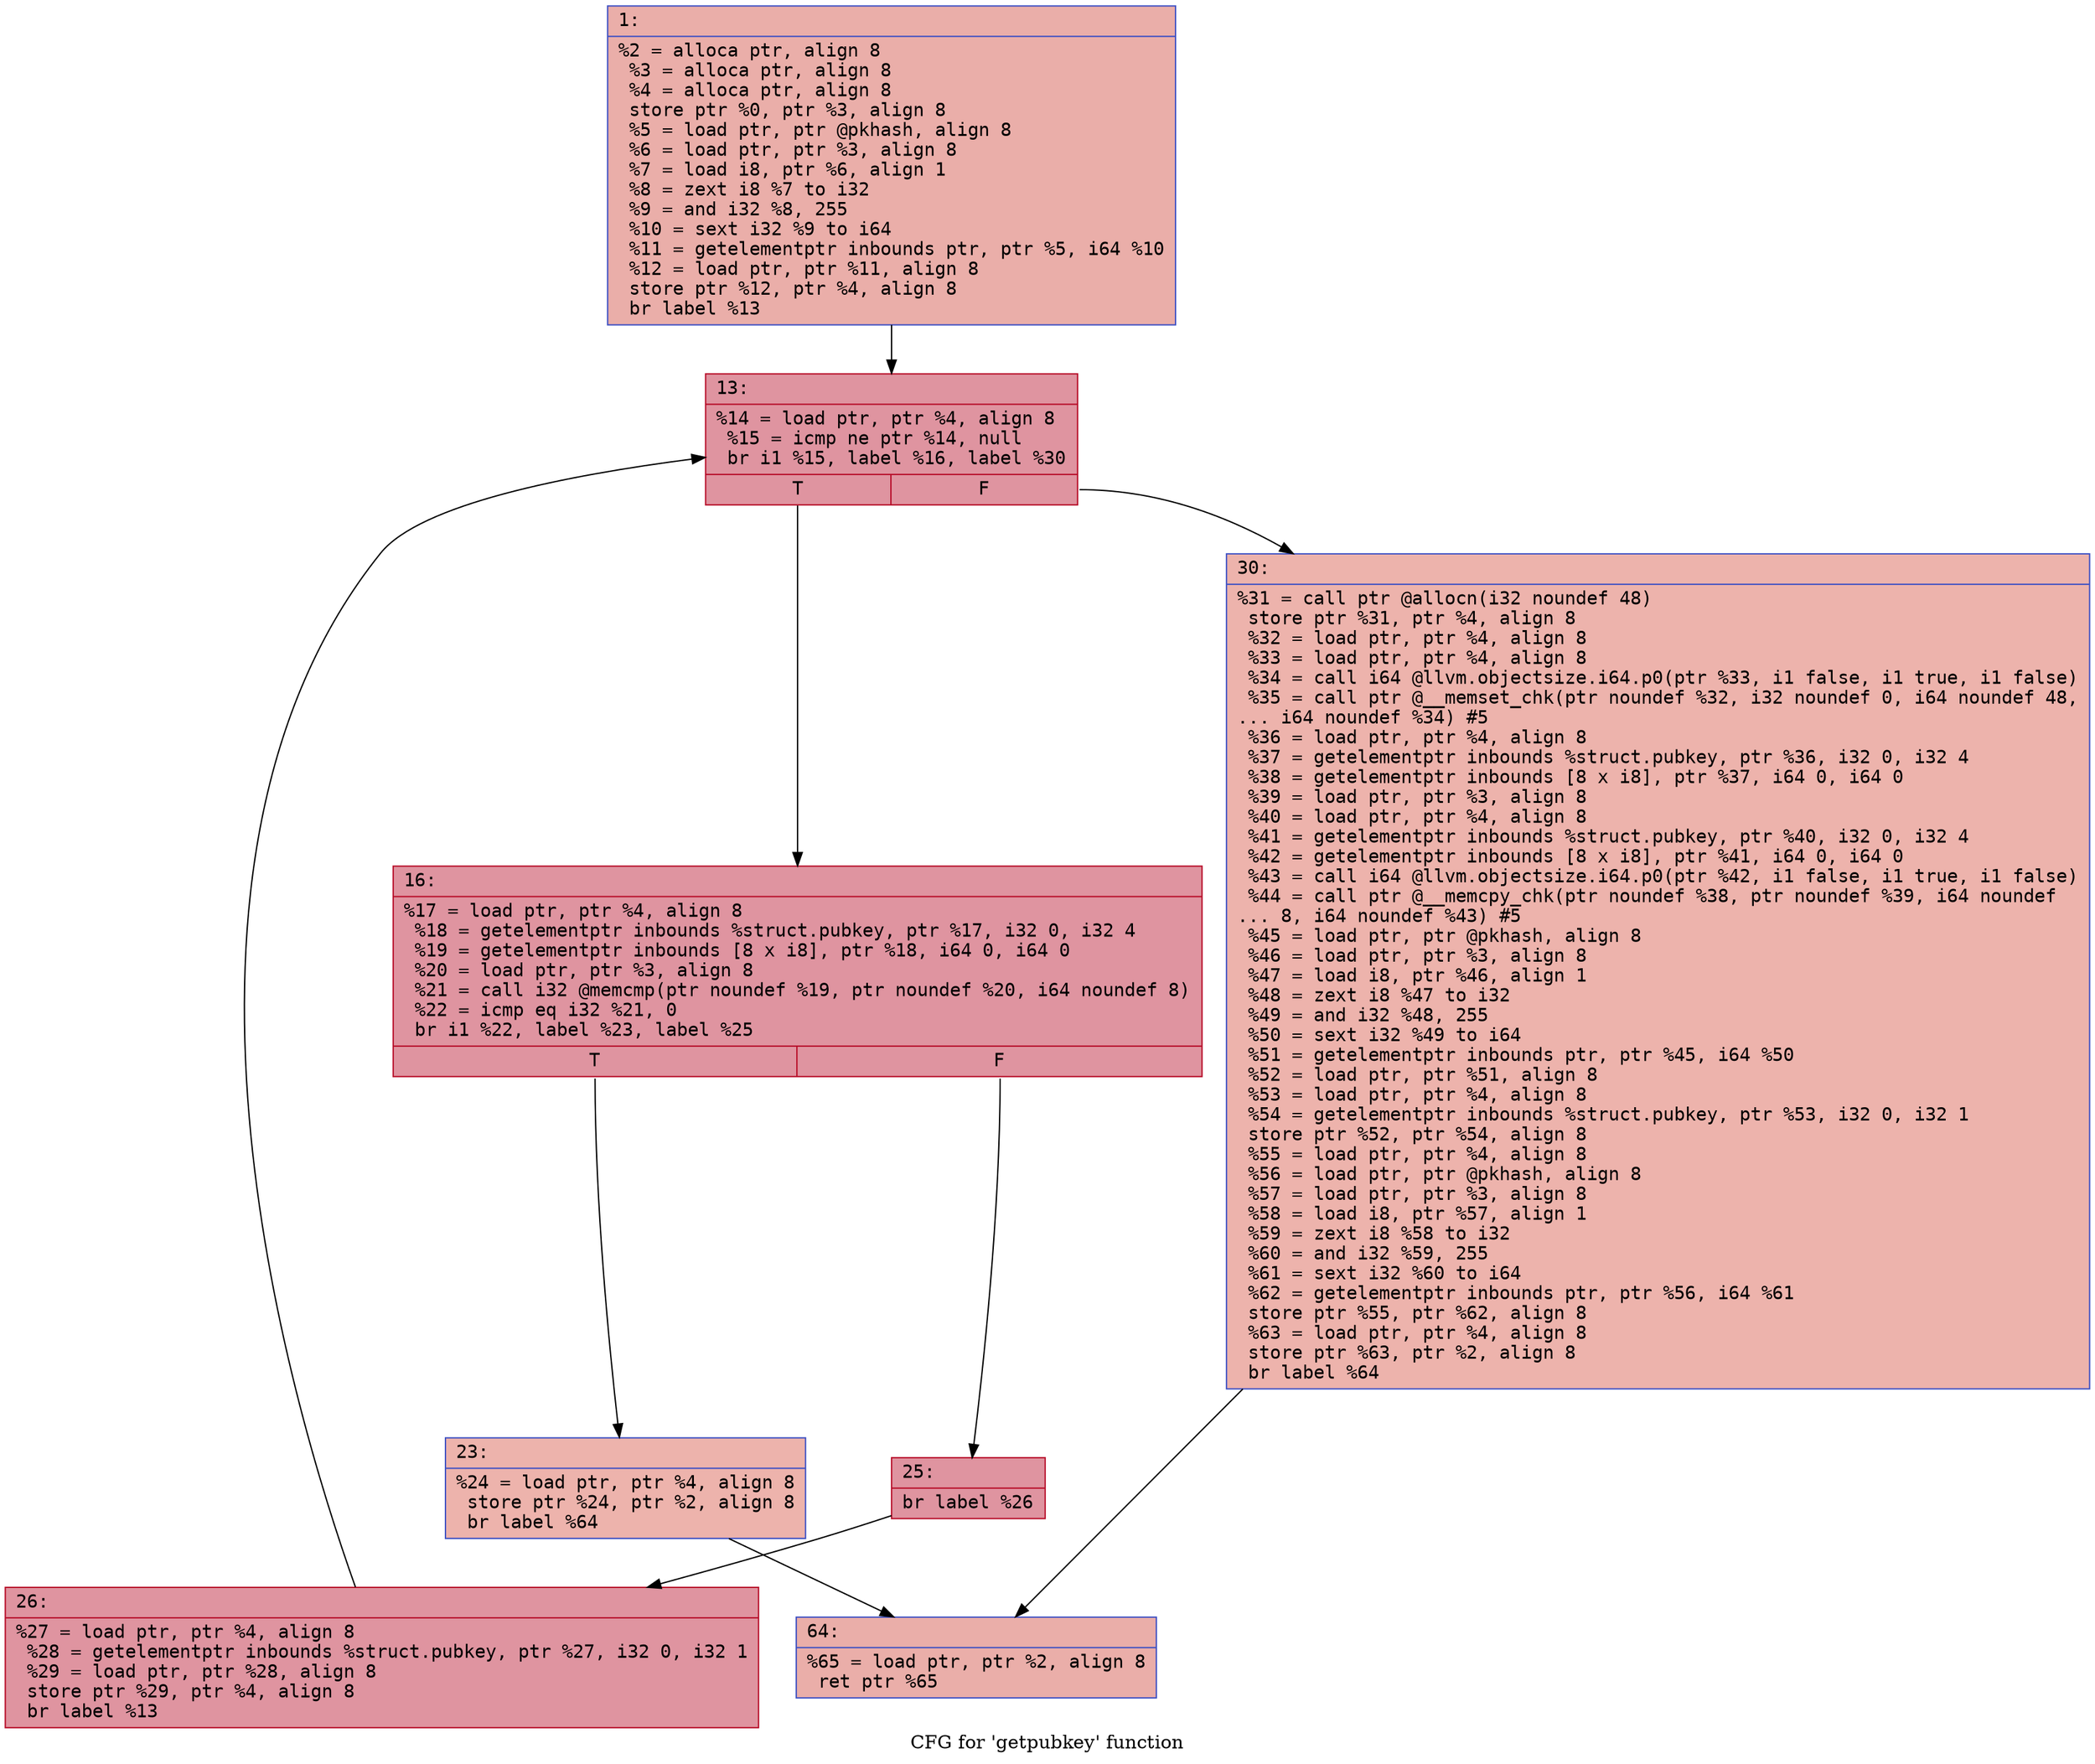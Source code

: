 digraph "CFG for 'getpubkey' function" {
	label="CFG for 'getpubkey' function";

	Node0x600003b03660 [shape=record,color="#3d50c3ff", style=filled, fillcolor="#d0473d70" fontname="Courier",label="{1:\l|  %2 = alloca ptr, align 8\l  %3 = alloca ptr, align 8\l  %4 = alloca ptr, align 8\l  store ptr %0, ptr %3, align 8\l  %5 = load ptr, ptr @pkhash, align 8\l  %6 = load ptr, ptr %3, align 8\l  %7 = load i8, ptr %6, align 1\l  %8 = zext i8 %7 to i32\l  %9 = and i32 %8, 255\l  %10 = sext i32 %9 to i64\l  %11 = getelementptr inbounds ptr, ptr %5, i64 %10\l  %12 = load ptr, ptr %11, align 8\l  store ptr %12, ptr %4, align 8\l  br label %13\l}"];
	Node0x600003b03660 -> Node0x600003b036b0[tooltip="1 -> 13\nProbability 100.00%" ];
	Node0x600003b036b0 [shape=record,color="#b70d28ff", style=filled, fillcolor="#b70d2870" fontname="Courier",label="{13:\l|  %14 = load ptr, ptr %4, align 8\l  %15 = icmp ne ptr %14, null\l  br i1 %15, label %16, label %30\l|{<s0>T|<s1>F}}"];
	Node0x600003b036b0:s0 -> Node0x600003b03700[tooltip="13 -> 16\nProbability 96.88%" ];
	Node0x600003b036b0:s1 -> Node0x600003b03840[tooltip="13 -> 30\nProbability 3.12%" ];
	Node0x600003b03700 [shape=record,color="#b70d28ff", style=filled, fillcolor="#b70d2870" fontname="Courier",label="{16:\l|  %17 = load ptr, ptr %4, align 8\l  %18 = getelementptr inbounds %struct.pubkey, ptr %17, i32 0, i32 4\l  %19 = getelementptr inbounds [8 x i8], ptr %18, i64 0, i64 0\l  %20 = load ptr, ptr %3, align 8\l  %21 = call i32 @memcmp(ptr noundef %19, ptr noundef %20, i64 noundef 8)\l  %22 = icmp eq i32 %21, 0\l  br i1 %22, label %23, label %25\l|{<s0>T|<s1>F}}"];
	Node0x600003b03700:s0 -> Node0x600003b03750[tooltip="16 -> 23\nProbability 3.12%" ];
	Node0x600003b03700:s1 -> Node0x600003b037a0[tooltip="16 -> 25\nProbability 96.88%" ];
	Node0x600003b03750 [shape=record,color="#3d50c3ff", style=filled, fillcolor="#d6524470" fontname="Courier",label="{23:\l|  %24 = load ptr, ptr %4, align 8\l  store ptr %24, ptr %2, align 8\l  br label %64\l}"];
	Node0x600003b03750 -> Node0x600003b03890[tooltip="23 -> 64\nProbability 100.00%" ];
	Node0x600003b037a0 [shape=record,color="#b70d28ff", style=filled, fillcolor="#b70d2870" fontname="Courier",label="{25:\l|  br label %26\l}"];
	Node0x600003b037a0 -> Node0x600003b037f0[tooltip="25 -> 26\nProbability 100.00%" ];
	Node0x600003b037f0 [shape=record,color="#b70d28ff", style=filled, fillcolor="#b70d2870" fontname="Courier",label="{26:\l|  %27 = load ptr, ptr %4, align 8\l  %28 = getelementptr inbounds %struct.pubkey, ptr %27, i32 0, i32 1\l  %29 = load ptr, ptr %28, align 8\l  store ptr %29, ptr %4, align 8\l  br label %13\l}"];
	Node0x600003b037f0 -> Node0x600003b036b0[tooltip="26 -> 13\nProbability 100.00%" ];
	Node0x600003b03840 [shape=record,color="#3d50c3ff", style=filled, fillcolor="#d6524470" fontname="Courier",label="{30:\l|  %31 = call ptr @allocn(i32 noundef 48)\l  store ptr %31, ptr %4, align 8\l  %32 = load ptr, ptr %4, align 8\l  %33 = load ptr, ptr %4, align 8\l  %34 = call i64 @llvm.objectsize.i64.p0(ptr %33, i1 false, i1 true, i1 false)\l  %35 = call ptr @__memset_chk(ptr noundef %32, i32 noundef 0, i64 noundef 48,\l... i64 noundef %34) #5\l  %36 = load ptr, ptr %4, align 8\l  %37 = getelementptr inbounds %struct.pubkey, ptr %36, i32 0, i32 4\l  %38 = getelementptr inbounds [8 x i8], ptr %37, i64 0, i64 0\l  %39 = load ptr, ptr %3, align 8\l  %40 = load ptr, ptr %4, align 8\l  %41 = getelementptr inbounds %struct.pubkey, ptr %40, i32 0, i32 4\l  %42 = getelementptr inbounds [8 x i8], ptr %41, i64 0, i64 0\l  %43 = call i64 @llvm.objectsize.i64.p0(ptr %42, i1 false, i1 true, i1 false)\l  %44 = call ptr @__memcpy_chk(ptr noundef %38, ptr noundef %39, i64 noundef\l... 8, i64 noundef %43) #5\l  %45 = load ptr, ptr @pkhash, align 8\l  %46 = load ptr, ptr %3, align 8\l  %47 = load i8, ptr %46, align 1\l  %48 = zext i8 %47 to i32\l  %49 = and i32 %48, 255\l  %50 = sext i32 %49 to i64\l  %51 = getelementptr inbounds ptr, ptr %45, i64 %50\l  %52 = load ptr, ptr %51, align 8\l  %53 = load ptr, ptr %4, align 8\l  %54 = getelementptr inbounds %struct.pubkey, ptr %53, i32 0, i32 1\l  store ptr %52, ptr %54, align 8\l  %55 = load ptr, ptr %4, align 8\l  %56 = load ptr, ptr @pkhash, align 8\l  %57 = load ptr, ptr %3, align 8\l  %58 = load i8, ptr %57, align 1\l  %59 = zext i8 %58 to i32\l  %60 = and i32 %59, 255\l  %61 = sext i32 %60 to i64\l  %62 = getelementptr inbounds ptr, ptr %56, i64 %61\l  store ptr %55, ptr %62, align 8\l  %63 = load ptr, ptr %4, align 8\l  store ptr %63, ptr %2, align 8\l  br label %64\l}"];
	Node0x600003b03840 -> Node0x600003b03890[tooltip="30 -> 64\nProbability 100.00%" ];
	Node0x600003b03890 [shape=record,color="#3d50c3ff", style=filled, fillcolor="#d0473d70" fontname="Courier",label="{64:\l|  %65 = load ptr, ptr %2, align 8\l  ret ptr %65\l}"];
}
